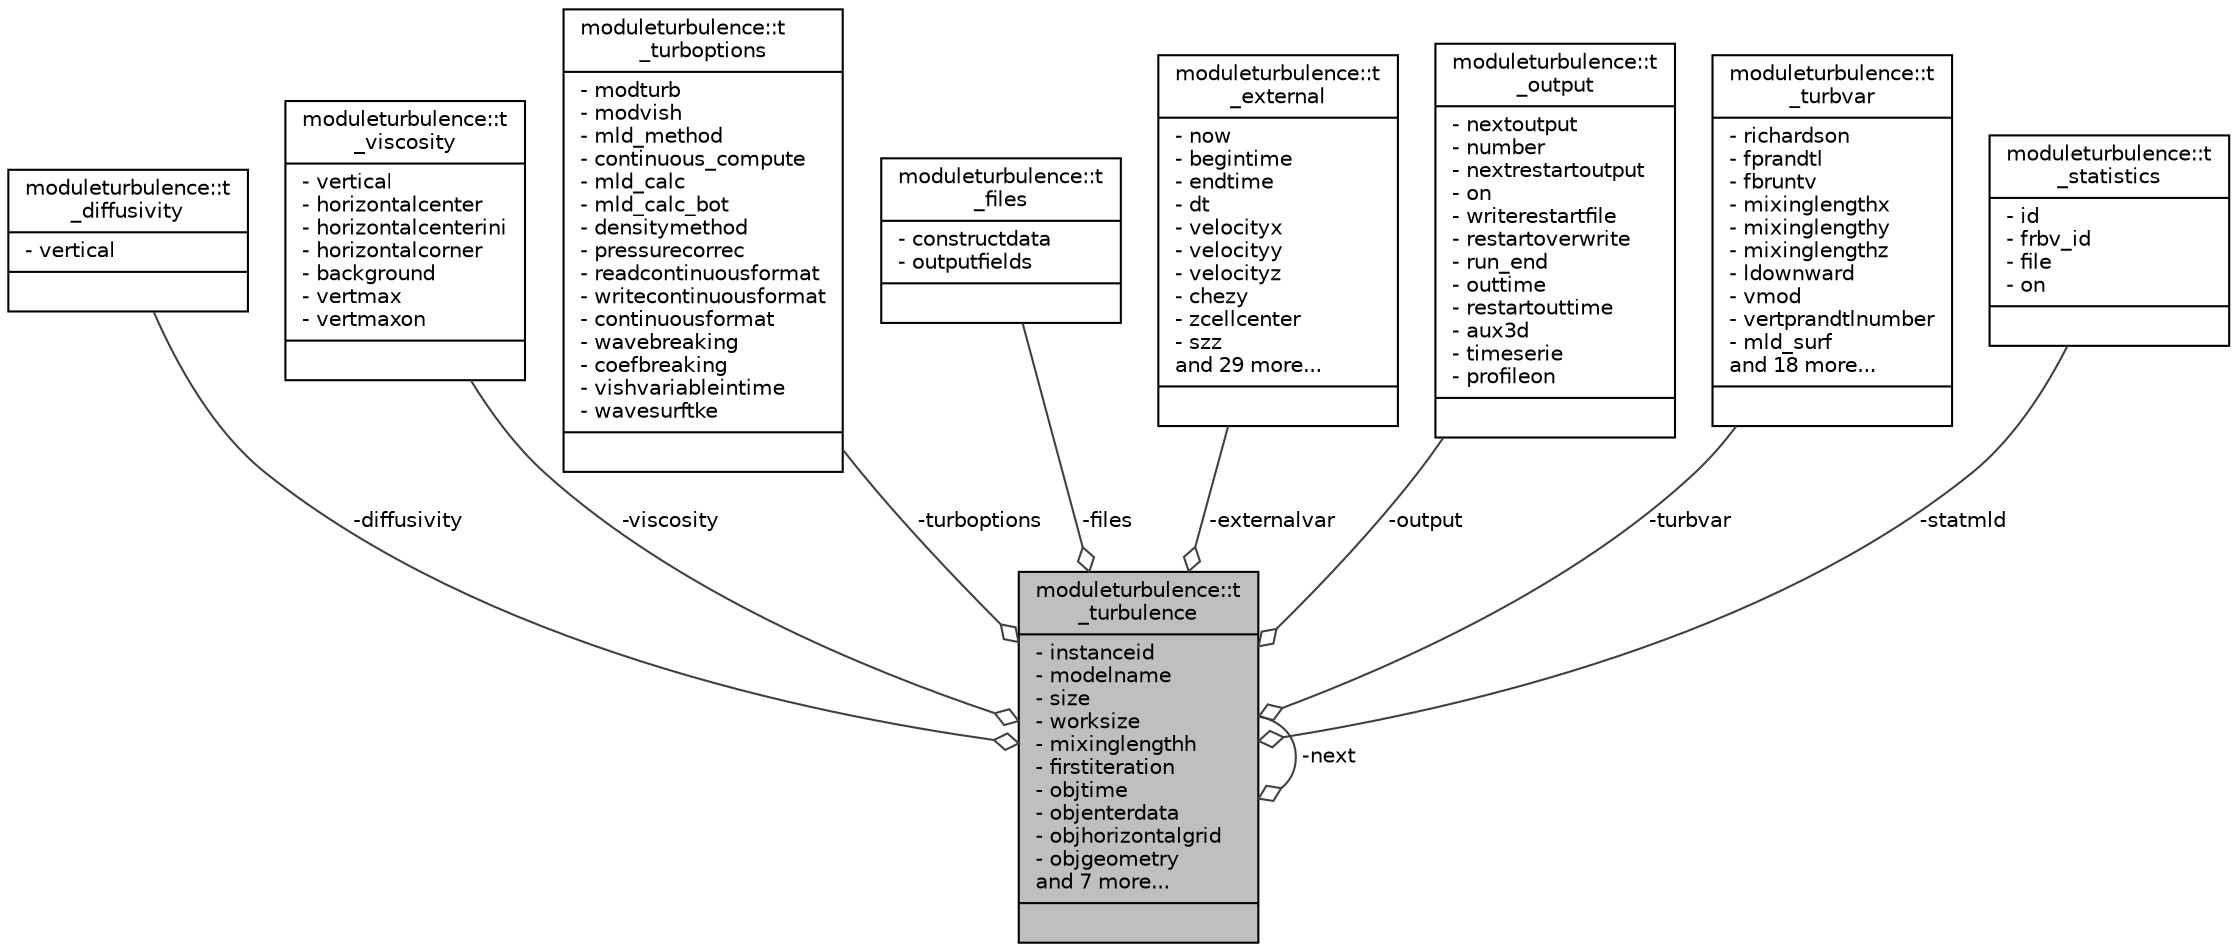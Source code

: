 digraph "moduleturbulence::t_turbulence"
{
 // LATEX_PDF_SIZE
  edge [fontname="Helvetica",fontsize="10",labelfontname="Helvetica",labelfontsize="10"];
  node [fontname="Helvetica",fontsize="10",shape=record];
  Node1 [label="{moduleturbulence::t\l_turbulence\n|- instanceid\l- modelname\l- size\l- worksize\l- mixinglengthh\l- firstiteration\l- objtime\l- objenterdata\l- objhorizontalgrid\l- objgeometry\land 7 more...\l|}",height=0.2,width=0.4,color="black", fillcolor="grey75", style="filled", fontcolor="black",tooltip=" "];
  Node2 -> Node1 [color="grey25",fontsize="10",style="solid",label=" -diffusivity" ,arrowhead="odiamond",fontname="Helvetica"];
  Node2 [label="{moduleturbulence::t\l_diffusivity\n|- vertical\l|}",height=0.2,width=0.4,color="black", fillcolor="white", style="filled",URL="$structmoduleturbulence_1_1t__diffusivity.html",tooltip=" "];
  Node3 -> Node1 [color="grey25",fontsize="10",style="solid",label=" -viscosity" ,arrowhead="odiamond",fontname="Helvetica"];
  Node3 [label="{moduleturbulence::t\l_viscosity\n|- vertical\l- horizontalcenter\l- horizontalcenterini\l- horizontalcorner\l- background\l- vertmax\l- vertmaxon\l|}",height=0.2,width=0.4,color="black", fillcolor="white", style="filled",URL="$structmoduleturbulence_1_1t__viscosity.html",tooltip=" "];
  Node4 -> Node1 [color="grey25",fontsize="10",style="solid",label=" -turboptions" ,arrowhead="odiamond",fontname="Helvetica"];
  Node4 [label="{moduleturbulence::t\l_turboptions\n|- modturb\l- modvish\l- mld_method\l- continuous_compute\l- mld_calc\l- mld_calc_bot\l- densitymethod\l- pressurecorrec\l- readcontinuousformat\l- writecontinuousformat\l- continuousformat\l- wavebreaking\l- coefbreaking\l- vishvariableintime\l- wavesurftke\l|}",height=0.2,width=0.4,color="black", fillcolor="white", style="filled",URL="$structmoduleturbulence_1_1t__turboptions.html",tooltip=" "];
  Node5 -> Node1 [color="grey25",fontsize="10",style="solid",label=" -files" ,arrowhead="odiamond",fontname="Helvetica"];
  Node5 [label="{moduleturbulence::t\l_files\n|- constructdata\l- outputfields\l|}",height=0.2,width=0.4,color="black", fillcolor="white", style="filled",URL="$structmoduleturbulence_1_1t__files.html",tooltip=" "];
  Node6 -> Node1 [color="grey25",fontsize="10",style="solid",label=" -externalvar" ,arrowhead="odiamond",fontname="Helvetica"];
  Node6 [label="{moduleturbulence::t\l_external\n|- now\l- begintime\l- endtime\l- dt\l- velocityx\l- velocityy\l- velocityz\l- chezy\l- zcellcenter\l- szz\land 29 more...\l|}",height=0.2,width=0.4,color="black", fillcolor="white", style="filled",URL="$structmoduleturbulence_1_1t__external.html",tooltip=" "];
  Node1 -> Node1 [color="grey25",fontsize="10",style="solid",label=" -next" ,arrowhead="odiamond",fontname="Helvetica"];
  Node7 -> Node1 [color="grey25",fontsize="10",style="solid",label=" -output" ,arrowhead="odiamond",fontname="Helvetica"];
  Node7 [label="{moduleturbulence::t\l_output\n|- nextoutput\l- number\l- nextrestartoutput\l- on\l- writerestartfile\l- restartoverwrite\l- run_end\l- outtime\l- restartouttime\l- aux3d\l- timeserie\l- profileon\l|}",height=0.2,width=0.4,color="black", fillcolor="white", style="filled",URL="$structmoduleturbulence_1_1t__output.html",tooltip=" "];
  Node8 -> Node1 [color="grey25",fontsize="10",style="solid",label=" -turbvar" ,arrowhead="odiamond",fontname="Helvetica"];
  Node8 [label="{moduleturbulence::t\l_turbvar\n|- richardson\l- fprandtl\l- fbruntv\l- mixinglengthx\l- mixinglengthy\l- mixinglengthz\l- ldownward\l- vmod\l- vertprandtlnumber\l- mld_surf\land 18 more...\l|}",height=0.2,width=0.4,color="black", fillcolor="white", style="filled",URL="$structmoduleturbulence_1_1t__turbvar.html",tooltip=" "];
  Node9 -> Node1 [color="grey25",fontsize="10",style="solid",label=" -statmld" ,arrowhead="odiamond",fontname="Helvetica"];
  Node9 [label="{moduleturbulence::t\l_statistics\n|- id\l- frbv_id\l- file\l- on\l|}",height=0.2,width=0.4,color="black", fillcolor="white", style="filled",URL="$structmoduleturbulence_1_1t__statistics.html",tooltip=" "];
}
